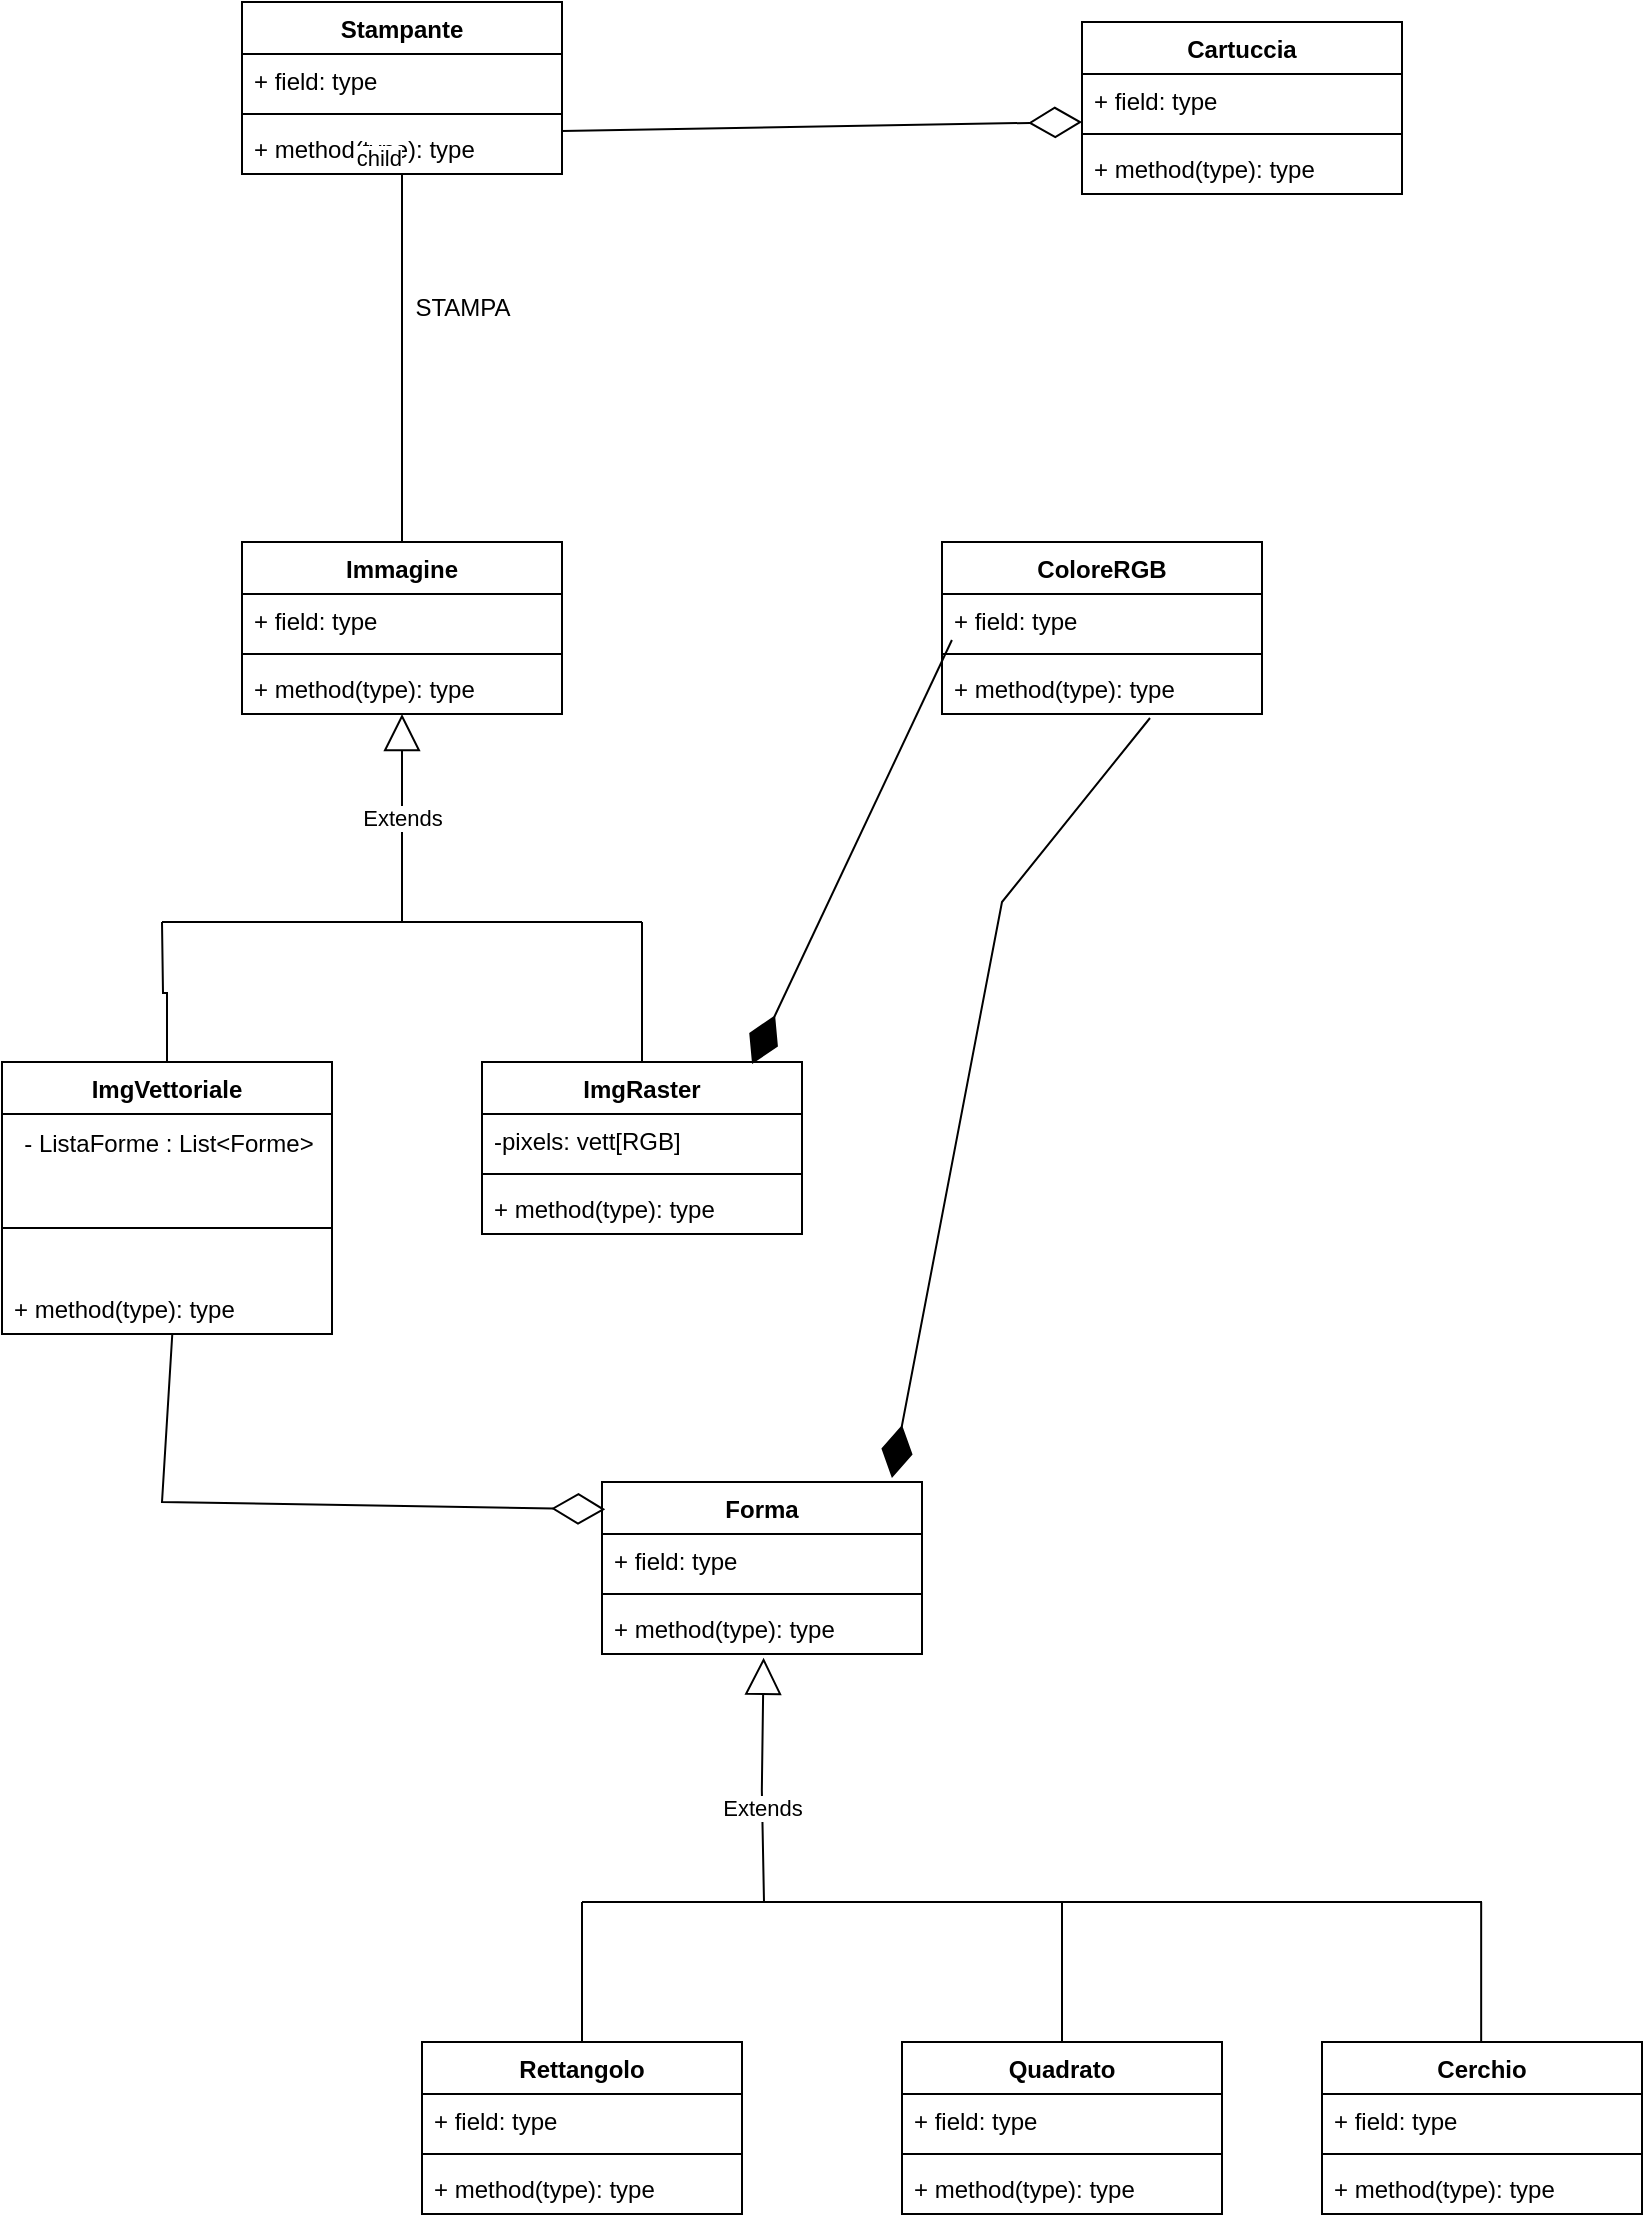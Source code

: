 <mxfile version="24.9.0">
  <diagram name="Page-1" id="iEpp4pIJr2IPqXk2whAf">
    <mxGraphModel dx="1434" dy="1872" grid="1" gridSize="10" guides="1" tooltips="1" connect="1" arrows="1" fold="1" page="1" pageScale="1" pageWidth="850" pageHeight="1100" math="0" shadow="0">
      <root>
        <mxCell id="0" />
        <mxCell id="1" parent="0" />
        <mxCell id="aYwpCSBuMugaWWlxwKVp-27" value="Immagine" style="swimlane;fontStyle=1;align=center;verticalAlign=top;childLayout=stackLayout;horizontal=1;startSize=26;horizontalStack=0;resizeParent=1;resizeParentMax=0;resizeLast=0;collapsible=1;marginBottom=0;whiteSpace=wrap;html=1;" parent="1" vertex="1">
          <mxGeometry x="160" y="90" width="160" height="86" as="geometry" />
        </mxCell>
        <mxCell id="aYwpCSBuMugaWWlxwKVp-28" value="+ field: type" style="text;strokeColor=none;fillColor=none;align=left;verticalAlign=top;spacingLeft=4;spacingRight=4;overflow=hidden;rotatable=0;points=[[0,0.5],[1,0.5]];portConstraint=eastwest;whiteSpace=wrap;html=1;" parent="aYwpCSBuMugaWWlxwKVp-27" vertex="1">
          <mxGeometry y="26" width="160" height="26" as="geometry" />
        </mxCell>
        <mxCell id="aYwpCSBuMugaWWlxwKVp-29" value="" style="line;strokeWidth=1;fillColor=none;align=left;verticalAlign=middle;spacingTop=-1;spacingLeft=3;spacingRight=3;rotatable=0;labelPosition=right;points=[];portConstraint=eastwest;strokeColor=inherit;" parent="aYwpCSBuMugaWWlxwKVp-27" vertex="1">
          <mxGeometry y="52" width="160" height="8" as="geometry" />
        </mxCell>
        <mxCell id="aYwpCSBuMugaWWlxwKVp-30" value="+ method(type): type" style="text;strokeColor=none;fillColor=none;align=left;verticalAlign=top;spacingLeft=4;spacingRight=4;overflow=hidden;rotatable=0;points=[[0,0.5],[1,0.5]];portConstraint=eastwest;whiteSpace=wrap;html=1;" parent="aYwpCSBuMugaWWlxwKVp-27" vertex="1">
          <mxGeometry y="60" width="160" height="26" as="geometry" />
        </mxCell>
        <mxCell id="aYwpCSBuMugaWWlxwKVp-35" value="Extends" style="endArrow=block;endSize=16;endFill=0;html=1;rounded=0;entryX=0.5;entryY=1;entryDx=0;entryDy=0;" parent="1" target="aYwpCSBuMugaWWlxwKVp-27" edge="1">
          <mxGeometry width="160" relative="1" as="geometry">
            <mxPoint x="240" y="280" as="sourcePoint" />
            <mxPoint x="500" y="260" as="targetPoint" />
          </mxGeometry>
        </mxCell>
        <mxCell id="aYwpCSBuMugaWWlxwKVp-36" value="ImgVettoriale" style="swimlane;fontStyle=1;align=center;verticalAlign=top;childLayout=stackLayout;horizontal=1;startSize=26;horizontalStack=0;resizeParent=1;resizeParentMax=0;resizeLast=0;collapsible=1;marginBottom=0;whiteSpace=wrap;html=1;" parent="1" vertex="1">
          <mxGeometry x="40" y="350" width="165" height="136" as="geometry">
            <mxRectangle x="40" y="350" width="110" height="30" as="alternateBounds" />
          </mxGeometry>
        </mxCell>
        <mxCell id="aYwpCSBuMugaWWlxwKVp-96" value="- ListaForme : List&amp;lt;Forme&amp;gt;" style="text;html=1;align=center;verticalAlign=middle;resizable=0;points=[];autosize=1;strokeColor=none;fillColor=none;" parent="aYwpCSBuMugaWWlxwKVp-36" vertex="1">
          <mxGeometry y="26" width="165" height="30" as="geometry" />
        </mxCell>
        <mxCell id="aYwpCSBuMugaWWlxwKVp-38" value="" style="line;strokeWidth=1;fillColor=none;align=left;verticalAlign=middle;spacingTop=-1;spacingLeft=3;spacingRight=3;rotatable=0;labelPosition=right;points=[];portConstraint=eastwest;strokeColor=inherit;" parent="aYwpCSBuMugaWWlxwKVp-36" vertex="1">
          <mxGeometry y="56" width="165" height="54" as="geometry" />
        </mxCell>
        <mxCell id="aYwpCSBuMugaWWlxwKVp-39" value="+ method(type): type" style="text;strokeColor=none;fillColor=none;align=left;verticalAlign=top;spacingLeft=4;spacingRight=4;overflow=hidden;rotatable=0;points=[[0,0.5],[1,0.5]];portConstraint=eastwest;whiteSpace=wrap;html=1;" parent="aYwpCSBuMugaWWlxwKVp-36" vertex="1">
          <mxGeometry y="110" width="165" height="26" as="geometry" />
        </mxCell>
        <mxCell id="aYwpCSBuMugaWWlxwKVp-40" value="ImgRaster" style="swimlane;fontStyle=1;align=center;verticalAlign=top;childLayout=stackLayout;horizontal=1;startSize=26;horizontalStack=0;resizeParent=1;resizeParentMax=0;resizeLast=0;collapsible=1;marginBottom=0;whiteSpace=wrap;html=1;strokeColor=#000000;" parent="1" vertex="1">
          <mxGeometry x="280" y="350" width="160" height="86" as="geometry" />
        </mxCell>
        <mxCell id="aYwpCSBuMugaWWlxwKVp-41" value="-pixels: vett[RGB]" style="text;strokeColor=none;fillColor=none;align=left;verticalAlign=top;spacingLeft=4;spacingRight=4;overflow=hidden;rotatable=0;points=[[0,0.5],[1,0.5]];portConstraint=eastwest;whiteSpace=wrap;html=1;" parent="aYwpCSBuMugaWWlxwKVp-40" vertex="1">
          <mxGeometry y="26" width="160" height="26" as="geometry" />
        </mxCell>
        <mxCell id="aYwpCSBuMugaWWlxwKVp-42" value="" style="line;strokeWidth=1;fillColor=none;align=left;verticalAlign=middle;spacingTop=-1;spacingLeft=3;spacingRight=3;rotatable=0;labelPosition=right;points=[];portConstraint=eastwest;strokeColor=inherit;" parent="aYwpCSBuMugaWWlxwKVp-40" vertex="1">
          <mxGeometry y="52" width="160" height="8" as="geometry" />
        </mxCell>
        <mxCell id="aYwpCSBuMugaWWlxwKVp-43" value="+ method(type): type" style="text;strokeColor=none;fillColor=none;align=left;verticalAlign=top;spacingLeft=4;spacingRight=4;overflow=hidden;rotatable=0;points=[[0,0.5],[1,0.5]];portConstraint=eastwest;whiteSpace=wrap;html=1;" parent="aYwpCSBuMugaWWlxwKVp-40" vertex="1">
          <mxGeometry y="60" width="160" height="26" as="geometry" />
        </mxCell>
        <mxCell id="aYwpCSBuMugaWWlxwKVp-47" value="" style="endArrow=none;html=1;edgeStyle=orthogonalEdgeStyle;rounded=0;" parent="1" edge="1">
          <mxGeometry relative="1" as="geometry">
            <mxPoint x="240" y="280" as="sourcePoint" />
            <mxPoint x="360" y="280" as="targetPoint" />
          </mxGeometry>
        </mxCell>
        <mxCell id="aYwpCSBuMugaWWlxwKVp-50" value="" style="endArrow=none;html=1;edgeStyle=orthogonalEdgeStyle;rounded=0;" parent="1" edge="1">
          <mxGeometry relative="1" as="geometry">
            <mxPoint x="120" y="280" as="sourcePoint" />
            <mxPoint x="240" y="280" as="targetPoint" />
          </mxGeometry>
        </mxCell>
        <mxCell id="aYwpCSBuMugaWWlxwKVp-51" value="" style="endArrow=none;html=1;edgeStyle=orthogonalEdgeStyle;rounded=0;exitX=0.5;exitY=0;exitDx=0;exitDy=0;" parent="1" source="aYwpCSBuMugaWWlxwKVp-40" edge="1">
          <mxGeometry relative="1" as="geometry">
            <mxPoint x="260" y="300" as="sourcePoint" />
            <mxPoint x="360" y="280" as="targetPoint" />
          </mxGeometry>
        </mxCell>
        <mxCell id="aYwpCSBuMugaWWlxwKVp-53" value="" style="endArrow=none;html=1;edgeStyle=orthogonalEdgeStyle;rounded=0;exitX=0.5;exitY=0;exitDx=0;exitDy=0;" parent="1" source="aYwpCSBuMugaWWlxwKVp-36" edge="1">
          <mxGeometry relative="1" as="geometry">
            <mxPoint x="240" y="360" as="sourcePoint" />
            <mxPoint x="120" y="280" as="targetPoint" />
          </mxGeometry>
        </mxCell>
        <mxCell id="aYwpCSBuMugaWWlxwKVp-67" value="&lt;div&gt;Forma&lt;/div&gt;&lt;div&gt;&lt;br&gt;&lt;/div&gt;" style="swimlane;fontStyle=1;align=center;verticalAlign=top;childLayout=stackLayout;horizontal=1;startSize=26;horizontalStack=0;resizeParent=1;resizeParentMax=0;resizeLast=0;collapsible=1;marginBottom=0;whiteSpace=wrap;html=1;" parent="1" vertex="1">
          <mxGeometry x="340" y="560" width="160" height="86" as="geometry" />
        </mxCell>
        <mxCell id="aYwpCSBuMugaWWlxwKVp-68" value="+ field: type" style="text;strokeColor=none;fillColor=none;align=left;verticalAlign=top;spacingLeft=4;spacingRight=4;overflow=hidden;rotatable=0;points=[[0,0.5],[1,0.5]];portConstraint=eastwest;whiteSpace=wrap;html=1;" parent="aYwpCSBuMugaWWlxwKVp-67" vertex="1">
          <mxGeometry y="26" width="160" height="26" as="geometry" />
        </mxCell>
        <mxCell id="aYwpCSBuMugaWWlxwKVp-69" value="" style="line;strokeWidth=1;fillColor=none;align=left;verticalAlign=middle;spacingTop=-1;spacingLeft=3;spacingRight=3;rotatable=0;labelPosition=right;points=[];portConstraint=eastwest;strokeColor=inherit;" parent="aYwpCSBuMugaWWlxwKVp-67" vertex="1">
          <mxGeometry y="52" width="160" height="8" as="geometry" />
        </mxCell>
        <mxCell id="aYwpCSBuMugaWWlxwKVp-70" value="+ method(type): type" style="text;strokeColor=none;fillColor=none;align=left;verticalAlign=top;spacingLeft=4;spacingRight=4;overflow=hidden;rotatable=0;points=[[0,0.5],[1,0.5]];portConstraint=eastwest;whiteSpace=wrap;html=1;" parent="aYwpCSBuMugaWWlxwKVp-67" vertex="1">
          <mxGeometry y="60" width="160" height="26" as="geometry" />
        </mxCell>
        <mxCell id="aYwpCSBuMugaWWlxwKVp-71" value="Extends" style="endArrow=block;endSize=16;endFill=0;html=1;rounded=0;entryX=0.505;entryY=1.071;entryDx=0;entryDy=0;entryPerimeter=0;" parent="1" target="aYwpCSBuMugaWWlxwKVp-70" edge="1">
          <mxGeometry x="-0.231" width="160" relative="1" as="geometry">
            <mxPoint x="421" y="770" as="sourcePoint" />
            <mxPoint x="420" y="690" as="targetPoint" />
            <Array as="points">
              <mxPoint x="419.92" y="714" />
            </Array>
            <mxPoint as="offset" />
          </mxGeometry>
        </mxCell>
        <mxCell id="aYwpCSBuMugaWWlxwKVp-72" value="Rettangolo" style="swimlane;fontStyle=1;align=center;verticalAlign=top;childLayout=stackLayout;horizontal=1;startSize=26;horizontalStack=0;resizeParent=1;resizeParentMax=0;resizeLast=0;collapsible=1;marginBottom=0;whiteSpace=wrap;html=1;" parent="1" vertex="1">
          <mxGeometry x="250" y="840" width="160" height="86" as="geometry" />
        </mxCell>
        <mxCell id="aYwpCSBuMugaWWlxwKVp-73" value="+ field: type" style="text;strokeColor=none;fillColor=none;align=left;verticalAlign=top;spacingLeft=4;spacingRight=4;overflow=hidden;rotatable=0;points=[[0,0.5],[1,0.5]];portConstraint=eastwest;whiteSpace=wrap;html=1;" parent="aYwpCSBuMugaWWlxwKVp-72" vertex="1">
          <mxGeometry y="26" width="160" height="26" as="geometry" />
        </mxCell>
        <mxCell id="aYwpCSBuMugaWWlxwKVp-74" value="" style="line;strokeWidth=1;fillColor=none;align=left;verticalAlign=middle;spacingTop=-1;spacingLeft=3;spacingRight=3;rotatable=0;labelPosition=right;points=[];portConstraint=eastwest;strokeColor=inherit;" parent="aYwpCSBuMugaWWlxwKVp-72" vertex="1">
          <mxGeometry y="52" width="160" height="8" as="geometry" />
        </mxCell>
        <mxCell id="aYwpCSBuMugaWWlxwKVp-75" value="+ method(type): type" style="text;strokeColor=none;fillColor=none;align=left;verticalAlign=top;spacingLeft=4;spacingRight=4;overflow=hidden;rotatable=0;points=[[0,0.5],[1,0.5]];portConstraint=eastwest;whiteSpace=wrap;html=1;" parent="aYwpCSBuMugaWWlxwKVp-72" vertex="1">
          <mxGeometry y="60" width="160" height="26" as="geometry" />
        </mxCell>
        <mxCell id="aYwpCSBuMugaWWlxwKVp-76" value="&lt;div&gt;Quadrato&lt;/div&gt;&lt;div&gt;&lt;br&gt;&lt;/div&gt;" style="swimlane;fontStyle=1;align=center;verticalAlign=top;childLayout=stackLayout;horizontal=1;startSize=26;horizontalStack=0;resizeParent=1;resizeParentMax=0;resizeLast=0;collapsible=1;marginBottom=0;whiteSpace=wrap;html=1;strokeColor=#000000;" parent="1" vertex="1">
          <mxGeometry x="490" y="840" width="160" height="86" as="geometry" />
        </mxCell>
        <mxCell id="aYwpCSBuMugaWWlxwKVp-77" value="+ field: type" style="text;strokeColor=none;fillColor=none;align=left;verticalAlign=top;spacingLeft=4;spacingRight=4;overflow=hidden;rotatable=0;points=[[0,0.5],[1,0.5]];portConstraint=eastwest;whiteSpace=wrap;html=1;" parent="aYwpCSBuMugaWWlxwKVp-76" vertex="1">
          <mxGeometry y="26" width="160" height="26" as="geometry" />
        </mxCell>
        <mxCell id="aYwpCSBuMugaWWlxwKVp-78" value="" style="line;strokeWidth=1;fillColor=none;align=left;verticalAlign=middle;spacingTop=-1;spacingLeft=3;spacingRight=3;rotatable=0;labelPosition=right;points=[];portConstraint=eastwest;strokeColor=inherit;" parent="aYwpCSBuMugaWWlxwKVp-76" vertex="1">
          <mxGeometry y="52" width="160" height="8" as="geometry" />
        </mxCell>
        <mxCell id="aYwpCSBuMugaWWlxwKVp-79" value="+ method(type): type" style="text;strokeColor=none;fillColor=none;align=left;verticalAlign=top;spacingLeft=4;spacingRight=4;overflow=hidden;rotatable=0;points=[[0,0.5],[1,0.5]];portConstraint=eastwest;whiteSpace=wrap;html=1;" parent="aYwpCSBuMugaWWlxwKVp-76" vertex="1">
          <mxGeometry y="60" width="160" height="26" as="geometry" />
        </mxCell>
        <mxCell id="aYwpCSBuMugaWWlxwKVp-80" value="" style="endArrow=none;html=1;edgeStyle=orthogonalEdgeStyle;rounded=0;" parent="1" edge="1">
          <mxGeometry relative="1" as="geometry">
            <mxPoint x="450" y="770" as="sourcePoint" />
            <mxPoint x="570" y="770" as="targetPoint" />
          </mxGeometry>
        </mxCell>
        <mxCell id="aYwpCSBuMugaWWlxwKVp-81" value="" style="endArrow=none;html=1;edgeStyle=orthogonalEdgeStyle;rounded=0;" parent="1" edge="1">
          <mxGeometry relative="1" as="geometry">
            <mxPoint x="330" y="770" as="sourcePoint" />
            <mxPoint x="450" y="770" as="targetPoint" />
          </mxGeometry>
        </mxCell>
        <mxCell id="aYwpCSBuMugaWWlxwKVp-82" value="" style="endArrow=none;html=1;edgeStyle=orthogonalEdgeStyle;rounded=0;exitX=0.5;exitY=0;exitDx=0;exitDy=0;" parent="1" source="aYwpCSBuMugaWWlxwKVp-76" edge="1">
          <mxGeometry relative="1" as="geometry">
            <mxPoint x="470" y="790" as="sourcePoint" />
            <mxPoint x="570" y="770" as="targetPoint" />
          </mxGeometry>
        </mxCell>
        <mxCell id="aYwpCSBuMugaWWlxwKVp-83" value="" style="endArrow=none;html=1;edgeStyle=orthogonalEdgeStyle;rounded=0;exitX=0.5;exitY=0;exitDx=0;exitDy=0;" parent="1" source="aYwpCSBuMugaWWlxwKVp-72" edge="1">
          <mxGeometry relative="1" as="geometry">
            <mxPoint x="450" y="850" as="sourcePoint" />
            <mxPoint x="330" y="770" as="targetPoint" />
          </mxGeometry>
        </mxCell>
        <mxCell id="aYwpCSBuMugaWWlxwKVp-84" value="&lt;div&gt;Cerchio&lt;/div&gt;&lt;div&gt;&lt;br&gt;&lt;/div&gt;" style="swimlane;fontStyle=1;align=center;verticalAlign=top;childLayout=stackLayout;horizontal=1;startSize=26;horizontalStack=0;resizeParent=1;resizeParentMax=0;resizeLast=0;collapsible=1;marginBottom=0;whiteSpace=wrap;html=1;strokeColor=#000000;" parent="1" vertex="1">
          <mxGeometry x="700" y="840" width="160" height="86" as="geometry" />
        </mxCell>
        <mxCell id="aYwpCSBuMugaWWlxwKVp-85" value="+ field: type" style="text;strokeColor=none;fillColor=none;align=left;verticalAlign=top;spacingLeft=4;spacingRight=4;overflow=hidden;rotatable=0;points=[[0,0.5],[1,0.5]];portConstraint=eastwest;whiteSpace=wrap;html=1;" parent="aYwpCSBuMugaWWlxwKVp-84" vertex="1">
          <mxGeometry y="26" width="160" height="26" as="geometry" />
        </mxCell>
        <mxCell id="aYwpCSBuMugaWWlxwKVp-86" value="" style="line;strokeWidth=1;fillColor=none;align=left;verticalAlign=middle;spacingTop=-1;spacingLeft=3;spacingRight=3;rotatable=0;labelPosition=right;points=[];portConstraint=eastwest;strokeColor=inherit;" parent="aYwpCSBuMugaWWlxwKVp-84" vertex="1">
          <mxGeometry y="52" width="160" height="8" as="geometry" />
        </mxCell>
        <mxCell id="aYwpCSBuMugaWWlxwKVp-87" value="+ method(type): type" style="text;strokeColor=none;fillColor=none;align=left;verticalAlign=top;spacingLeft=4;spacingRight=4;overflow=hidden;rotatable=0;points=[[0,0.5],[1,0.5]];portConstraint=eastwest;whiteSpace=wrap;html=1;" parent="aYwpCSBuMugaWWlxwKVp-84" vertex="1">
          <mxGeometry y="60" width="160" height="26" as="geometry" />
        </mxCell>
        <mxCell id="aYwpCSBuMugaWWlxwKVp-88" value="" style="endArrow=none;html=1;edgeStyle=orthogonalEdgeStyle;rounded=0;exitX=0.5;exitY=0;exitDx=0;exitDy=0;" parent="1" edge="1">
          <mxGeometry relative="1" as="geometry">
            <mxPoint x="779.58" y="840" as="sourcePoint" />
            <mxPoint x="779.58" y="770" as="targetPoint" />
          </mxGeometry>
        </mxCell>
        <mxCell id="aYwpCSBuMugaWWlxwKVp-89" value="" style="endArrow=none;html=1;edgeStyle=orthogonalEdgeStyle;rounded=0;" parent="1" edge="1">
          <mxGeometry relative="1" as="geometry">
            <mxPoint x="570" y="770" as="sourcePoint" />
            <mxPoint x="780" y="770" as="targetPoint" />
          </mxGeometry>
        </mxCell>
        <mxCell id="aYwpCSBuMugaWWlxwKVp-90" value="" style="endArrow=diamondThin;endFill=0;endSize=24;html=1;rounded=0;exitX=0.516;exitY=1.006;exitDx=0;exitDy=0;exitPerimeter=0;entryX=0.01;entryY=0.159;entryDx=0;entryDy=0;entryPerimeter=0;" parent="1" source="aYwpCSBuMugaWWlxwKVp-39" target="aYwpCSBuMugaWWlxwKVp-67" edge="1">
          <mxGeometry width="160" relative="1" as="geometry">
            <mxPoint x="120.0" y="436.0" as="sourcePoint" />
            <mxPoint x="259.2" y="644.28" as="targetPoint" />
            <Array as="points">
              <mxPoint x="120" y="570" />
            </Array>
          </mxGeometry>
        </mxCell>
        <mxCell id="aYwpCSBuMugaWWlxwKVp-91" value="&lt;div&gt;ColoreRGB&lt;/div&gt;&lt;div&gt;&lt;br&gt;&lt;/div&gt;" style="swimlane;fontStyle=1;align=center;verticalAlign=top;childLayout=stackLayout;horizontal=1;startSize=26;horizontalStack=0;resizeParent=1;resizeParentMax=0;resizeLast=0;collapsible=1;marginBottom=0;whiteSpace=wrap;html=1;" parent="1" vertex="1">
          <mxGeometry x="510" y="90" width="160" height="86" as="geometry" />
        </mxCell>
        <mxCell id="aYwpCSBuMugaWWlxwKVp-92" value="+ field: type" style="text;strokeColor=none;fillColor=none;align=left;verticalAlign=top;spacingLeft=4;spacingRight=4;overflow=hidden;rotatable=0;points=[[0,0.5],[1,0.5]];portConstraint=eastwest;whiteSpace=wrap;html=1;" parent="aYwpCSBuMugaWWlxwKVp-91" vertex="1">
          <mxGeometry y="26" width="160" height="26" as="geometry" />
        </mxCell>
        <mxCell id="aYwpCSBuMugaWWlxwKVp-93" value="" style="line;strokeWidth=1;fillColor=none;align=left;verticalAlign=middle;spacingTop=-1;spacingLeft=3;spacingRight=3;rotatable=0;labelPosition=right;points=[];portConstraint=eastwest;strokeColor=inherit;" parent="aYwpCSBuMugaWWlxwKVp-91" vertex="1">
          <mxGeometry y="52" width="160" height="8" as="geometry" />
        </mxCell>
        <mxCell id="aYwpCSBuMugaWWlxwKVp-94" value="+ method(type): type" style="text;strokeColor=none;fillColor=none;align=left;verticalAlign=top;spacingLeft=4;spacingRight=4;overflow=hidden;rotatable=0;points=[[0,0.5],[1,0.5]];portConstraint=eastwest;whiteSpace=wrap;html=1;" parent="aYwpCSBuMugaWWlxwKVp-91" vertex="1">
          <mxGeometry y="60" width="160" height="26" as="geometry" />
        </mxCell>
        <mxCell id="aYwpCSBuMugaWWlxwKVp-98" value="" style="endArrow=diamondThin;endFill=1;endSize=24;html=1;rounded=0;entryX=0.844;entryY=0.012;entryDx=0;entryDy=0;entryPerimeter=0;exitX=0.031;exitY=0.885;exitDx=0;exitDy=0;exitPerimeter=0;" parent="1" source="aYwpCSBuMugaWWlxwKVp-92" target="aYwpCSBuMugaWWlxwKVp-40" edge="1">
          <mxGeometry width="160" relative="1" as="geometry">
            <mxPoint x="628.24" y="370.686" as="sourcePoint" />
            <mxPoint x="440" y="369.998" as="targetPoint" />
            <Array as="points" />
          </mxGeometry>
        </mxCell>
        <mxCell id="aYwpCSBuMugaWWlxwKVp-99" value="Stampante" style="swimlane;fontStyle=1;align=center;verticalAlign=top;childLayout=stackLayout;horizontal=1;startSize=26;horizontalStack=0;resizeParent=1;resizeParentMax=0;resizeLast=0;collapsible=1;marginBottom=0;whiteSpace=wrap;html=1;" parent="1" vertex="1">
          <mxGeometry x="160" y="-180" width="160" height="86" as="geometry" />
        </mxCell>
        <mxCell id="aYwpCSBuMugaWWlxwKVp-100" value="+ field: type" style="text;strokeColor=none;fillColor=none;align=left;verticalAlign=top;spacingLeft=4;spacingRight=4;overflow=hidden;rotatable=0;points=[[0,0.5],[1,0.5]];portConstraint=eastwest;whiteSpace=wrap;html=1;" parent="aYwpCSBuMugaWWlxwKVp-99" vertex="1">
          <mxGeometry y="26" width="160" height="26" as="geometry" />
        </mxCell>
        <mxCell id="aYwpCSBuMugaWWlxwKVp-101" value="" style="line;strokeWidth=1;fillColor=none;align=left;verticalAlign=middle;spacingTop=-1;spacingLeft=3;spacingRight=3;rotatable=0;labelPosition=right;points=[];portConstraint=eastwest;strokeColor=inherit;" parent="aYwpCSBuMugaWWlxwKVp-99" vertex="1">
          <mxGeometry y="52" width="160" height="8" as="geometry" />
        </mxCell>
        <mxCell id="aYwpCSBuMugaWWlxwKVp-102" value="+ method(type): type" style="text;strokeColor=none;fillColor=none;align=left;verticalAlign=top;spacingLeft=4;spacingRight=4;overflow=hidden;rotatable=0;points=[[0,0.5],[1,0.5]];portConstraint=eastwest;whiteSpace=wrap;html=1;" parent="aYwpCSBuMugaWWlxwKVp-99" vertex="1">
          <mxGeometry y="60" width="160" height="26" as="geometry" />
        </mxCell>
        <mxCell id="WL2dY9vSRerYhjXcwZuo-2" value="" style="endArrow=none;html=1;edgeStyle=orthogonalEdgeStyle;rounded=0;entryX=0.5;entryY=1;entryDx=0;entryDy=0;exitX=0.5;exitY=0;exitDx=0;exitDy=0;" parent="1" source="aYwpCSBuMugaWWlxwKVp-27" target="aYwpCSBuMugaWWlxwKVp-99" edge="1">
          <mxGeometry relative="1" as="geometry">
            <mxPoint x="150" as="sourcePoint" />
            <mxPoint x="310" as="targetPoint" />
          </mxGeometry>
        </mxCell>
        <mxCell id="WL2dY9vSRerYhjXcwZuo-4" value="child" style="edgeLabel;resizable=0;html=1;align=right;verticalAlign=bottom;" parent="WL2dY9vSRerYhjXcwZuo-2" connectable="0" vertex="1">
          <mxGeometry x="1" relative="1" as="geometry" />
        </mxCell>
        <mxCell id="WL2dY9vSRerYhjXcwZuo-5" value="&lt;div&gt;STAMPA&lt;/div&gt;&lt;div&gt;&lt;br&gt;&lt;/div&gt;" style="text;html=1;align=center;verticalAlign=middle;resizable=0;points=[];autosize=1;strokeColor=none;fillColor=none;" parent="1" vertex="1">
          <mxGeometry x="235" y="-40" width="70" height="40" as="geometry" />
        </mxCell>
        <mxCell id="WL2dY9vSRerYhjXcwZuo-6" value="Cartuccia" style="swimlane;fontStyle=1;align=center;verticalAlign=top;childLayout=stackLayout;horizontal=1;startSize=26;horizontalStack=0;resizeParent=1;resizeParentMax=0;resizeLast=0;collapsible=1;marginBottom=0;whiteSpace=wrap;html=1;" parent="1" vertex="1">
          <mxGeometry x="580" y="-170" width="160" height="86" as="geometry" />
        </mxCell>
        <mxCell id="WL2dY9vSRerYhjXcwZuo-7" value="+ field: type" style="text;strokeColor=none;fillColor=none;align=left;verticalAlign=top;spacingLeft=4;spacingRight=4;overflow=hidden;rotatable=0;points=[[0,0.5],[1,0.5]];portConstraint=eastwest;whiteSpace=wrap;html=1;" parent="WL2dY9vSRerYhjXcwZuo-6" vertex="1">
          <mxGeometry y="26" width="160" height="26" as="geometry" />
        </mxCell>
        <mxCell id="WL2dY9vSRerYhjXcwZuo-8" value="" style="line;strokeWidth=1;fillColor=none;align=left;verticalAlign=middle;spacingTop=-1;spacingLeft=3;spacingRight=3;rotatable=0;labelPosition=right;points=[];portConstraint=eastwest;strokeColor=inherit;" parent="WL2dY9vSRerYhjXcwZuo-6" vertex="1">
          <mxGeometry y="52" width="160" height="8" as="geometry" />
        </mxCell>
        <mxCell id="WL2dY9vSRerYhjXcwZuo-9" value="+ method(type): type" style="text;strokeColor=none;fillColor=none;align=left;verticalAlign=top;spacingLeft=4;spacingRight=4;overflow=hidden;rotatable=0;points=[[0,0.5],[1,0.5]];portConstraint=eastwest;whiteSpace=wrap;html=1;" parent="WL2dY9vSRerYhjXcwZuo-6" vertex="1">
          <mxGeometry y="60" width="160" height="26" as="geometry" />
        </mxCell>
        <mxCell id="WL2dY9vSRerYhjXcwZuo-10" value="" style="endArrow=diamondThin;endFill=0;endSize=24;html=1;rounded=0;exitX=1;exitY=0.75;exitDx=0;exitDy=0;entryX=0;entryY=0.923;entryDx=0;entryDy=0;entryPerimeter=0;" parent="1" source="aYwpCSBuMugaWWlxwKVp-99" target="WL2dY9vSRerYhjXcwZuo-7" edge="1">
          <mxGeometry width="160" relative="1" as="geometry">
            <mxPoint x="620" y="80" as="sourcePoint" />
            <mxPoint x="780" y="80" as="targetPoint" />
            <Array as="points" />
          </mxGeometry>
        </mxCell>
        <mxCell id="ijTYeUNImnLoJMQD7fXC-1" value="" style="endArrow=diamondThin;endFill=1;endSize=24;html=1;rounded=0;entryX=0.906;entryY=-0.023;entryDx=0;entryDy=0;entryPerimeter=0;exitX=0.65;exitY=1.077;exitDx=0;exitDy=0;exitPerimeter=0;" edge="1" parent="1" source="aYwpCSBuMugaWWlxwKVp-94" target="aYwpCSBuMugaWWlxwKVp-67">
          <mxGeometry width="160" relative="1" as="geometry">
            <mxPoint x="525" y="149" as="sourcePoint" />
            <mxPoint x="425" y="361" as="targetPoint" />
            <Array as="points">
              <mxPoint x="540" y="270" />
            </Array>
          </mxGeometry>
        </mxCell>
      </root>
    </mxGraphModel>
  </diagram>
</mxfile>
